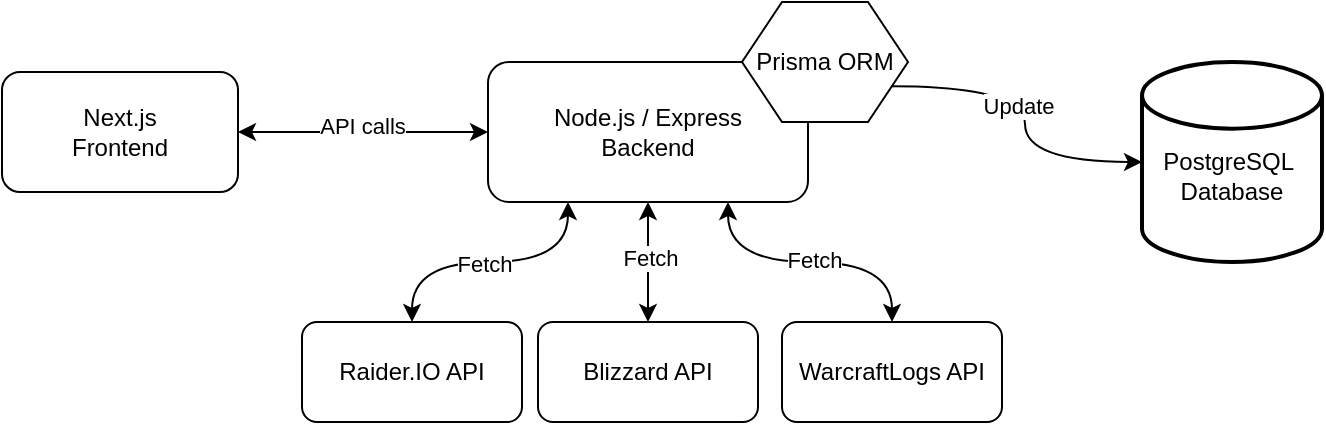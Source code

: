 <mxfile version="24.5.2" type="github" pages="2">
  <diagram name="high-level-architecture" id="6ngqQFJhArMmjrOClJZY">
    <mxGraphModel dx="1434" dy="746" grid="1" gridSize="10" guides="1" tooltips="1" connect="1" arrows="1" fold="1" page="1" pageScale="1" pageWidth="850" pageHeight="1100" math="0" shadow="0">
      <root>
        <mxCell id="0" />
        <mxCell id="1" parent="0" />
        <mxCell id="ViR1EVT4StNHU0s3UZYp-1" style="edgeStyle=orthogonalEdgeStyle;rounded=0;orthogonalLoop=1;jettySize=auto;html=1;exitX=1;exitY=0.5;exitDx=0;exitDy=0;entryX=0;entryY=0.5;entryDx=0;entryDy=0;curved=1;startArrow=classic;startFill=1;" edge="1" parent="1" source="ViR1EVT4StNHU0s3UZYp-3" target="ViR1EVT4StNHU0s3UZYp-5">
          <mxGeometry relative="1" as="geometry" />
        </mxCell>
        <mxCell id="ViR1EVT4StNHU0s3UZYp-2" value="API calls" style="edgeLabel;html=1;align=center;verticalAlign=middle;resizable=0;points=[];" vertex="1" connectable="0" parent="ViR1EVT4StNHU0s3UZYp-1">
          <mxGeometry x="-0.008" y="3" relative="1" as="geometry">
            <mxPoint as="offset" />
          </mxGeometry>
        </mxCell>
        <mxCell id="ViR1EVT4StNHU0s3UZYp-3" value="Next.js&lt;br&gt;Frontend" style="rounded=1;whiteSpace=wrap;html=1;" vertex="1" parent="1">
          <mxGeometry x="95" y="75" width="118" height="60" as="geometry" />
        </mxCell>
        <mxCell id="ViR1EVT4StNHU0s3UZYp-4" value="&lt;div&gt;&lt;br&gt;&lt;/div&gt;PostgreSQL&amp;nbsp;&lt;br&gt;Database" style="strokeWidth=2;html=1;shape=mxgraph.flowchart.database;whiteSpace=wrap;" vertex="1" parent="1">
          <mxGeometry x="665" y="70" width="90" height="100" as="geometry" />
        </mxCell>
        <mxCell id="ViR1EVT4StNHU0s3UZYp-5" value="Node.js / Express&lt;br&gt;Backend" style="rounded=1;whiteSpace=wrap;html=1;" vertex="1" parent="1">
          <mxGeometry x="338" y="70" width="160" height="70" as="geometry" />
        </mxCell>
        <mxCell id="ViR1EVT4StNHU0s3UZYp-6" style="edgeStyle=orthogonalEdgeStyle;rounded=0;orthogonalLoop=1;jettySize=auto;html=1;exitX=0.5;exitY=0;exitDx=0;exitDy=0;entryX=0.5;entryY=1;entryDx=0;entryDy=0;curved=1;startArrow=classic;startFill=1;" edge="1" parent="1" source="ViR1EVT4StNHU0s3UZYp-8" target="ViR1EVT4StNHU0s3UZYp-5">
          <mxGeometry relative="1" as="geometry" />
        </mxCell>
        <mxCell id="ViR1EVT4StNHU0s3UZYp-7" value="Fetch" style="edgeLabel;html=1;align=center;verticalAlign=middle;resizable=0;points=[];" vertex="1" connectable="0" parent="ViR1EVT4StNHU0s3UZYp-6">
          <mxGeometry x="0.067" y="-1" relative="1" as="geometry">
            <mxPoint as="offset" />
          </mxGeometry>
        </mxCell>
        <mxCell id="ViR1EVT4StNHU0s3UZYp-8" value="Blizzard API" style="rounded=1;whiteSpace=wrap;html=1;" vertex="1" parent="1">
          <mxGeometry x="363" y="200" width="110" height="50" as="geometry" />
        </mxCell>
        <mxCell id="ViR1EVT4StNHU0s3UZYp-9" style="edgeStyle=orthogonalEdgeStyle;rounded=0;orthogonalLoop=1;jettySize=auto;html=1;exitX=0.5;exitY=0;exitDx=0;exitDy=0;entryX=0.75;entryY=1;entryDx=0;entryDy=0;curved=1;startArrow=classic;startFill=1;" edge="1" parent="1" source="ViR1EVT4StNHU0s3UZYp-11" target="ViR1EVT4StNHU0s3UZYp-5">
          <mxGeometry relative="1" as="geometry" />
        </mxCell>
        <mxCell id="ViR1EVT4StNHU0s3UZYp-10" value="Fetch" style="edgeLabel;html=1;align=center;verticalAlign=middle;resizable=0;points=[];" vertex="1" connectable="0" parent="ViR1EVT4StNHU0s3UZYp-9">
          <mxGeometry x="-0.028" y="-1" relative="1" as="geometry">
            <mxPoint as="offset" />
          </mxGeometry>
        </mxCell>
        <mxCell id="ViR1EVT4StNHU0s3UZYp-11" value="WarcraftLogs API" style="rounded=1;whiteSpace=wrap;html=1;" vertex="1" parent="1">
          <mxGeometry x="485" y="200" width="110" height="50" as="geometry" />
        </mxCell>
        <mxCell id="ViR1EVT4StNHU0s3UZYp-12" style="edgeStyle=orthogonalEdgeStyle;rounded=0;orthogonalLoop=1;jettySize=auto;html=1;exitX=0.5;exitY=0;exitDx=0;exitDy=0;entryX=0.25;entryY=1;entryDx=0;entryDy=0;curved=1;startArrow=classic;startFill=1;" edge="1" parent="1" source="ViR1EVT4StNHU0s3UZYp-14" target="ViR1EVT4StNHU0s3UZYp-5">
          <mxGeometry relative="1" as="geometry" />
        </mxCell>
        <mxCell id="ViR1EVT4StNHU0s3UZYp-13" value="Fetch" style="edgeLabel;html=1;align=center;verticalAlign=middle;resizable=0;points=[];" vertex="1" connectable="0" parent="ViR1EVT4StNHU0s3UZYp-12">
          <mxGeometry x="-0.043" y="-1" relative="1" as="geometry">
            <mxPoint as="offset" />
          </mxGeometry>
        </mxCell>
        <mxCell id="ViR1EVT4StNHU0s3UZYp-14" value="Raider.IO API" style="rounded=1;whiteSpace=wrap;html=1;" vertex="1" parent="1">
          <mxGeometry x="245" y="200" width="110" height="50" as="geometry" />
        </mxCell>
        <mxCell id="ViR1EVT4StNHU0s3UZYp-15" value="Prisma ORM" style="shape=hexagon;perimeter=hexagonPerimeter2;whiteSpace=wrap;html=1;fixedSize=1;" vertex="1" parent="1">
          <mxGeometry x="465" y="40" width="83" height="60" as="geometry" />
        </mxCell>
        <mxCell id="ViR1EVT4StNHU0s3UZYp-16" style="edgeStyle=orthogonalEdgeStyle;rounded=0;orthogonalLoop=1;jettySize=auto;html=1;exitX=1;exitY=0.75;exitDx=0;exitDy=0;entryX=0;entryY=0.5;entryDx=0;entryDy=0;entryPerimeter=0;curved=1;" edge="1" parent="1" source="ViR1EVT4StNHU0s3UZYp-15" target="ViR1EVT4StNHU0s3UZYp-4">
          <mxGeometry relative="1" as="geometry" />
        </mxCell>
        <mxCell id="ViR1EVT4StNHU0s3UZYp-17" value="Update" style="edgeLabel;html=1;align=center;verticalAlign=middle;resizable=0;points=[];" vertex="1" connectable="0" parent="ViR1EVT4StNHU0s3UZYp-16">
          <mxGeometry x="-0.062" y="-5" relative="1" as="geometry">
            <mxPoint x="1" as="offset" />
          </mxGeometry>
        </mxCell>
      </root>
    </mxGraphModel>
  </diagram>
  <diagram id="KHD2d74SR9Xxo8bXHOB-" name="entities-relationship">
    <mxGraphModel dx="3056" dy="1148" grid="1" gridSize="10" guides="1" tooltips="1" connect="1" arrows="1" fold="1" page="1" pageScale="1" pageWidth="850" pageHeight="1100" math="0" shadow="0">
      <root>
        <mxCell id="0" />
        <mxCell id="1" parent="0" />
        <mxCell id="beeDVA-vmwyVWLiR9DOX-47" value="Raid" style="shape=table;startSize=30;container=1;collapsible=1;childLayout=tableLayout;fixedRows=1;rowLines=0;fontStyle=1;align=center;resizeLast=1;html=1;rounded=1;" parent="1" vertex="1">
          <mxGeometry x="-90" y="110" width="180" height="120" as="geometry" />
        </mxCell>
        <mxCell id="beeDVA-vmwyVWLiR9DOX-48" value="" style="shape=tableRow;horizontal=0;startSize=0;swimlaneHead=0;swimlaneBody=0;fillColor=none;collapsible=0;dropTarget=0;points=[[0,0.5],[1,0.5]];portConstraint=eastwest;top=0;left=0;right=0;bottom=1;" parent="beeDVA-vmwyVWLiR9DOX-47" vertex="1">
          <mxGeometry y="30" width="180" height="30" as="geometry" />
        </mxCell>
        <mxCell id="beeDVA-vmwyVWLiR9DOX-49" value="PK" style="shape=partialRectangle;connectable=0;fillColor=none;top=0;left=0;bottom=0;right=0;fontStyle=1;overflow=hidden;whiteSpace=wrap;html=1;" parent="beeDVA-vmwyVWLiR9DOX-48" vertex="1">
          <mxGeometry width="30" height="30" as="geometry">
            <mxRectangle width="30" height="30" as="alternateBounds" />
          </mxGeometry>
        </mxCell>
        <mxCell id="beeDVA-vmwyVWLiR9DOX-50" value="id SERIAL" style="shape=partialRectangle;connectable=0;fillColor=none;top=0;left=0;bottom=0;right=0;align=left;spacingLeft=6;fontStyle=5;overflow=hidden;whiteSpace=wrap;html=1;" parent="beeDVA-vmwyVWLiR9DOX-48" vertex="1">
          <mxGeometry x="30" width="150" height="30" as="geometry">
            <mxRectangle width="150" height="30" as="alternateBounds" />
          </mxGeometry>
        </mxCell>
        <mxCell id="beeDVA-vmwyVWLiR9DOX-51" value="" style="shape=tableRow;horizontal=0;startSize=0;swimlaneHead=0;swimlaneBody=0;fillColor=none;collapsible=0;dropTarget=0;points=[[0,0.5],[1,0.5]];portConstraint=eastwest;top=0;left=0;right=0;bottom=0;" parent="beeDVA-vmwyVWLiR9DOX-47" vertex="1">
          <mxGeometry y="60" width="180" height="30" as="geometry" />
        </mxCell>
        <mxCell id="beeDVA-vmwyVWLiR9DOX-52" value="" style="shape=partialRectangle;connectable=0;fillColor=none;top=0;left=0;bottom=0;right=0;editable=1;overflow=hidden;whiteSpace=wrap;html=1;" parent="beeDVA-vmwyVWLiR9DOX-51" vertex="1">
          <mxGeometry width="30" height="30" as="geometry">
            <mxRectangle width="30" height="30" as="alternateBounds" />
          </mxGeometry>
        </mxCell>
        <mxCell id="beeDVA-vmwyVWLiR9DOX-53" value="name &lt;span style=&quot;font-weight: normal;&quot;&gt;varchar(75)&amp;nbsp;&lt;/span&gt;" style="shape=partialRectangle;connectable=0;fillColor=none;top=0;left=0;bottom=0;right=0;align=left;spacingLeft=6;overflow=hidden;whiteSpace=wrap;html=1;fontStyle=1" parent="beeDVA-vmwyVWLiR9DOX-51" vertex="1">
          <mxGeometry x="30" width="150" height="30" as="geometry">
            <mxRectangle width="150" height="30" as="alternateBounds" />
          </mxGeometry>
        </mxCell>
        <mxCell id="beeDVA-vmwyVWLiR9DOX-54" value="" style="shape=tableRow;horizontal=0;startSize=0;swimlaneHead=0;swimlaneBody=0;fillColor=none;collapsible=0;dropTarget=0;points=[[0,0.5],[1,0.5]];portConstraint=eastwest;top=0;left=0;right=0;bottom=0;" parent="beeDVA-vmwyVWLiR9DOX-47" vertex="1">
          <mxGeometry y="90" width="180" height="30" as="geometry" />
        </mxCell>
        <mxCell id="beeDVA-vmwyVWLiR9DOX-55" value="" style="shape=partialRectangle;connectable=0;fillColor=none;top=0;left=0;bottom=0;right=0;editable=1;overflow=hidden;whiteSpace=wrap;html=1;" parent="beeDVA-vmwyVWLiR9DOX-54" vertex="1">
          <mxGeometry width="30" height="30" as="geometry">
            <mxRectangle width="30" height="30" as="alternateBounds" />
          </mxGeometry>
        </mxCell>
        <mxCell id="beeDVA-vmwyVWLiR9DOX-56" value="img &lt;span style=&quot;font-weight: normal;&quot;&gt;varchar(255)&lt;/span&gt;" style="shape=partialRectangle;connectable=0;fillColor=none;top=0;left=0;bottom=0;right=0;align=left;spacingLeft=6;overflow=hidden;whiteSpace=wrap;html=1;fontStyle=1" parent="beeDVA-vmwyVWLiR9DOX-54" vertex="1">
          <mxGeometry x="30" width="150" height="30" as="geometry">
            <mxRectangle width="150" height="30" as="alternateBounds" />
          </mxGeometry>
        </mxCell>
        <mxCell id="beeDVA-vmwyVWLiR9DOX-66" value="Bosses" style="shape=table;startSize=30;container=1;collapsible=1;childLayout=tableLayout;fixedRows=1;rowLines=0;fontStyle=1;align=center;resizeLast=1;html=1;rounded=1;" parent="1" vertex="1">
          <mxGeometry x="500" y="140" width="180" height="210" as="geometry" />
        </mxCell>
        <mxCell id="beeDVA-vmwyVWLiR9DOX-67" value="" style="shape=tableRow;horizontal=0;startSize=0;swimlaneHead=0;swimlaneBody=0;fillColor=none;collapsible=0;dropTarget=0;points=[[0,0.5],[1,0.5]];portConstraint=eastwest;top=0;left=0;right=0;bottom=1;" parent="beeDVA-vmwyVWLiR9DOX-66" vertex="1">
          <mxGeometry y="30" width="180" height="30" as="geometry" />
        </mxCell>
        <mxCell id="beeDVA-vmwyVWLiR9DOX-68" value="PK" style="shape=partialRectangle;connectable=0;fillColor=none;top=0;left=0;bottom=0;right=0;fontStyle=1;overflow=hidden;whiteSpace=wrap;html=1;" parent="beeDVA-vmwyVWLiR9DOX-67" vertex="1">
          <mxGeometry width="30" height="30" as="geometry">
            <mxRectangle width="30" height="30" as="alternateBounds" />
          </mxGeometry>
        </mxCell>
        <mxCell id="beeDVA-vmwyVWLiR9DOX-69" value="id SERIAL" style="shape=partialRectangle;connectable=0;fillColor=none;top=0;left=0;bottom=0;right=0;align=left;spacingLeft=6;fontStyle=5;overflow=hidden;whiteSpace=wrap;html=1;" parent="beeDVA-vmwyVWLiR9DOX-67" vertex="1">
          <mxGeometry x="30" width="150" height="30" as="geometry">
            <mxRectangle width="150" height="30" as="alternateBounds" />
          </mxGeometry>
        </mxCell>
        <mxCell id="beeDVA-vmwyVWLiR9DOX-70" value="" style="shape=tableRow;horizontal=0;startSize=0;swimlaneHead=0;swimlaneBody=0;fillColor=none;collapsible=0;dropTarget=0;points=[[0,0.5],[1,0.5]];portConstraint=eastwest;top=0;left=0;right=0;bottom=0;" parent="beeDVA-vmwyVWLiR9DOX-66" vertex="1">
          <mxGeometry y="60" width="180" height="30" as="geometry" />
        </mxCell>
        <mxCell id="beeDVA-vmwyVWLiR9DOX-71" value="" style="shape=partialRectangle;connectable=0;fillColor=none;top=0;left=0;bottom=0;right=0;editable=1;overflow=hidden;whiteSpace=wrap;html=1;" parent="beeDVA-vmwyVWLiR9DOX-70" vertex="1">
          <mxGeometry width="30" height="30" as="geometry">
            <mxRectangle width="30" height="30" as="alternateBounds" />
          </mxGeometry>
        </mxCell>
        <mxCell id="beeDVA-vmwyVWLiR9DOX-72" value="name &lt;span style=&quot;font-weight: normal;&quot;&gt;varchar(75)&amp;nbsp;&lt;/span&gt;" style="shape=partialRectangle;connectable=0;fillColor=none;top=0;left=0;bottom=0;right=0;align=left;spacingLeft=6;overflow=hidden;whiteSpace=wrap;html=1;fontStyle=1" parent="beeDVA-vmwyVWLiR9DOX-70" vertex="1">
          <mxGeometry x="30" width="150" height="30" as="geometry">
            <mxRectangle width="150" height="30" as="alternateBounds" />
          </mxGeometry>
        </mxCell>
        <mxCell id="beeDVA-vmwyVWLiR9DOX-73" value="" style="shape=tableRow;horizontal=0;startSize=0;swimlaneHead=0;swimlaneBody=0;fillColor=none;collapsible=0;dropTarget=0;points=[[0,0.5],[1,0.5]];portConstraint=eastwest;top=0;left=0;right=0;bottom=0;" parent="beeDVA-vmwyVWLiR9DOX-66" vertex="1">
          <mxGeometry y="90" width="180" height="30" as="geometry" />
        </mxCell>
        <mxCell id="beeDVA-vmwyVWLiR9DOX-74" value="" style="shape=partialRectangle;connectable=0;fillColor=none;top=0;left=0;bottom=0;right=0;editable=1;overflow=hidden;whiteSpace=wrap;html=1;" parent="beeDVA-vmwyVWLiR9DOX-73" vertex="1">
          <mxGeometry width="30" height="30" as="geometry">
            <mxRectangle width="30" height="30" as="alternateBounds" />
          </mxGeometry>
        </mxCell>
        <mxCell id="beeDVA-vmwyVWLiR9DOX-75" value="rank_us int" style="shape=partialRectangle;connectable=0;fillColor=none;top=0;left=0;bottom=0;right=0;align=left;spacingLeft=6;overflow=hidden;whiteSpace=wrap;html=1;fontStyle=1" parent="beeDVA-vmwyVWLiR9DOX-73" vertex="1">
          <mxGeometry x="30" width="150" height="30" as="geometry">
            <mxRectangle width="150" height="30" as="alternateBounds" />
          </mxGeometry>
        </mxCell>
        <mxCell id="beeDVA-vmwyVWLiR9DOX-113" value="" style="shape=tableRow;horizontal=0;startSize=0;swimlaneHead=0;swimlaneBody=0;fillColor=none;collapsible=0;dropTarget=0;points=[[0,0.5],[1,0.5]];portConstraint=eastwest;top=0;left=0;right=0;bottom=0;" parent="beeDVA-vmwyVWLiR9DOX-66" vertex="1">
          <mxGeometry y="120" width="180" height="30" as="geometry" />
        </mxCell>
        <mxCell id="beeDVA-vmwyVWLiR9DOX-114" value="" style="shape=partialRectangle;connectable=0;fillColor=none;top=0;left=0;bottom=0;right=0;editable=1;overflow=hidden;whiteSpace=wrap;html=1;" parent="beeDVA-vmwyVWLiR9DOX-113" vertex="1">
          <mxGeometry width="30" height="30" as="geometry">
            <mxRectangle width="30" height="30" as="alternateBounds" />
          </mxGeometry>
        </mxCell>
        <mxCell id="beeDVA-vmwyVWLiR9DOX-115" value="rank_eu int" style="shape=partialRectangle;connectable=0;fillColor=none;top=0;left=0;bottom=0;right=0;align=left;spacingLeft=6;overflow=hidden;whiteSpace=wrap;html=1;fontStyle=1" parent="beeDVA-vmwyVWLiR9DOX-113" vertex="1">
          <mxGeometry x="30" width="150" height="30" as="geometry">
            <mxRectangle width="150" height="30" as="alternateBounds" />
          </mxGeometry>
        </mxCell>
        <mxCell id="beeDVA-vmwyVWLiR9DOX-116" value="" style="shape=tableRow;horizontal=0;startSize=0;swimlaneHead=0;swimlaneBody=0;fillColor=none;collapsible=0;dropTarget=0;points=[[0,0.5],[1,0.5]];portConstraint=eastwest;top=0;left=0;right=0;bottom=0;" parent="beeDVA-vmwyVWLiR9DOX-66" vertex="1">
          <mxGeometry y="150" width="180" height="30" as="geometry" />
        </mxCell>
        <mxCell id="beeDVA-vmwyVWLiR9DOX-117" value="" style="shape=partialRectangle;connectable=0;fillColor=none;top=0;left=0;bottom=0;right=0;editable=1;overflow=hidden;whiteSpace=wrap;html=1;" parent="beeDVA-vmwyVWLiR9DOX-116" vertex="1">
          <mxGeometry width="30" height="30" as="geometry">
            <mxRectangle width="30" height="30" as="alternateBounds" />
          </mxGeometry>
        </mxCell>
        <mxCell id="beeDVA-vmwyVWLiR9DOX-118" value="rank_world int" style="shape=partialRectangle;connectable=0;fillColor=none;top=0;left=0;bottom=0;right=0;align=left;spacingLeft=6;overflow=hidden;whiteSpace=wrap;html=1;fontStyle=1" parent="beeDVA-vmwyVWLiR9DOX-116" vertex="1">
          <mxGeometry x="30" width="150" height="30" as="geometry">
            <mxRectangle width="150" height="30" as="alternateBounds" />
          </mxGeometry>
        </mxCell>
        <mxCell id="beeDVA-vmwyVWLiR9DOX-119" value="" style="shape=tableRow;horizontal=0;startSize=0;swimlaneHead=0;swimlaneBody=0;fillColor=none;collapsible=0;dropTarget=0;points=[[0,0.5],[1,0.5]];portConstraint=eastwest;top=0;left=0;right=0;bottom=0;" parent="beeDVA-vmwyVWLiR9DOX-66" vertex="1">
          <mxGeometry y="180" width="180" height="30" as="geometry" />
        </mxCell>
        <mxCell id="beeDVA-vmwyVWLiR9DOX-120" value="" style="shape=partialRectangle;connectable=0;fillColor=none;top=0;left=0;bottom=0;right=0;editable=1;overflow=hidden;whiteSpace=wrap;html=1;" parent="beeDVA-vmwyVWLiR9DOX-119" vertex="1">
          <mxGeometry width="30" height="30" as="geometry">
            <mxRectangle width="30" height="30" as="alternateBounds" />
          </mxGeometry>
        </mxCell>
        <mxCell id="beeDVA-vmwyVWLiR9DOX-121" value="img &lt;span style=&quot;font-weight: normal;&quot;&gt;varchar(255)&lt;/span&gt;" style="shape=partialRectangle;connectable=0;fillColor=none;top=0;left=0;bottom=0;right=0;align=left;spacingLeft=6;overflow=hidden;whiteSpace=wrap;html=1;fontStyle=1" parent="beeDVA-vmwyVWLiR9DOX-119" vertex="1">
          <mxGeometry x="30" width="150" height="30" as="geometry">
            <mxRectangle width="150" height="30" as="alternateBounds" />
          </mxGeometry>
        </mxCell>
        <mxCell id="beeDVA-vmwyVWLiR9DOX-80" value="Raid" style="shape=table;startSize=30;container=1;collapsible=1;childLayout=tableLayout;fixedRows=1;rowLines=0;fontStyle=1;align=center;resizeLast=1;html=1;rounded=1;" parent="1" vertex="1">
          <mxGeometry x="180" y="80" width="260" height="120" as="geometry" />
        </mxCell>
        <mxCell id="beeDVA-vmwyVWLiR9DOX-81" value="" style="shape=tableRow;horizontal=0;startSize=0;swimlaneHead=0;swimlaneBody=0;fillColor=none;collapsible=0;dropTarget=0;points=[[0,0.5],[1,0.5]];portConstraint=eastwest;top=0;left=0;right=0;bottom=1;" parent="beeDVA-vmwyVWLiR9DOX-80" vertex="1">
          <mxGeometry y="30" width="260" height="30" as="geometry" />
        </mxCell>
        <mxCell id="beeDVA-vmwyVWLiR9DOX-82" value="PK" style="shape=partialRectangle;connectable=0;fillColor=none;top=0;left=0;bottom=0;right=0;fontStyle=1;overflow=hidden;whiteSpace=wrap;html=1;" parent="beeDVA-vmwyVWLiR9DOX-81" vertex="1">
          <mxGeometry width="30" height="30" as="geometry">
            <mxRectangle width="30" height="30" as="alternateBounds" />
          </mxGeometry>
        </mxCell>
        <mxCell id="beeDVA-vmwyVWLiR9DOX-83" value="id SERIAL" style="shape=partialRectangle;connectable=0;fillColor=none;top=0;left=0;bottom=0;right=0;align=left;spacingLeft=6;fontStyle=5;overflow=hidden;whiteSpace=wrap;html=1;" parent="beeDVA-vmwyVWLiR9DOX-81" vertex="1">
          <mxGeometry x="30" width="230" height="30" as="geometry">
            <mxRectangle width="230" height="30" as="alternateBounds" />
          </mxGeometry>
        </mxCell>
        <mxCell id="beeDVA-vmwyVWLiR9DOX-84" value="" style="shape=tableRow;horizontal=0;startSize=0;swimlaneHead=0;swimlaneBody=0;fillColor=none;collapsible=0;dropTarget=0;points=[[0,0.5],[1,0.5]];portConstraint=eastwest;top=0;left=0;right=0;bottom=0;" parent="beeDVA-vmwyVWLiR9DOX-80" vertex="1">
          <mxGeometry y="60" width="260" height="30" as="geometry" />
        </mxCell>
        <mxCell id="beeDVA-vmwyVWLiR9DOX-85" value="FK1" style="shape=partialRectangle;connectable=0;fillColor=none;top=0;left=0;bottom=0;right=0;editable=1;overflow=hidden;whiteSpace=wrap;html=1;fontStyle=1" parent="beeDVA-vmwyVWLiR9DOX-84" vertex="1">
          <mxGeometry width="30" height="30" as="geometry">
            <mxRectangle width="30" height="30" as="alternateBounds" />
          </mxGeometry>
        </mxCell>
        <mxCell id="beeDVA-vmwyVWLiR9DOX-86" value="&lt;span style=&quot;text-wrap: nowrap;&quot;&gt;raid_id int REFERENCES Raid(id)&lt;/span&gt;" style="shape=partialRectangle;connectable=0;fillColor=none;top=0;left=0;bottom=0;right=0;align=left;spacingLeft=6;overflow=hidden;whiteSpace=wrap;html=1;fontStyle=1" parent="beeDVA-vmwyVWLiR9DOX-84" vertex="1">
          <mxGeometry x="30" width="230" height="30" as="geometry">
            <mxRectangle width="230" height="30" as="alternateBounds" />
          </mxGeometry>
        </mxCell>
        <mxCell id="beeDVA-vmwyVWLiR9DOX-87" value="" style="shape=tableRow;horizontal=0;startSize=0;swimlaneHead=0;swimlaneBody=0;fillColor=none;collapsible=0;dropTarget=0;points=[[0,0.5],[1,0.5]];portConstraint=eastwest;top=0;left=0;right=0;bottom=0;" parent="beeDVA-vmwyVWLiR9DOX-80" vertex="1">
          <mxGeometry y="90" width="260" height="30" as="geometry" />
        </mxCell>
        <mxCell id="beeDVA-vmwyVWLiR9DOX-88" value="FK2" style="shape=partialRectangle;connectable=0;fillColor=none;top=0;left=0;bottom=0;right=0;editable=1;overflow=hidden;whiteSpace=wrap;html=1;fontStyle=1" parent="beeDVA-vmwyVWLiR9DOX-87" vertex="1">
          <mxGeometry width="30" height="30" as="geometry">
            <mxRectangle width="30" height="30" as="alternateBounds" />
          </mxGeometry>
        </mxCell>
        <mxCell id="beeDVA-vmwyVWLiR9DOX-89" value="&lt;span style=&quot;text-wrap: nowrap;&quot;&gt;boss_id int REFERENCES Bosses(id)&lt;/span&gt;" style="shape=partialRectangle;connectable=0;fillColor=none;top=0;left=0;bottom=0;right=0;align=left;spacingLeft=6;overflow=hidden;whiteSpace=wrap;html=1;fontStyle=1" parent="beeDVA-vmwyVWLiR9DOX-87" vertex="1">
          <mxGeometry x="30" width="230" height="30" as="geometry">
            <mxRectangle width="230" height="30" as="alternateBounds" />
          </mxGeometry>
        </mxCell>
        <mxCell id="beeDVA-vmwyVWLiR9DOX-122" style="edgeStyle=orthogonalEdgeStyle;rounded=0;orthogonalLoop=1;jettySize=auto;html=1;exitX=1;exitY=0.5;exitDx=0;exitDy=0;entryX=0;entryY=0.5;entryDx=0;entryDy=0;" parent="1" source="beeDVA-vmwyVWLiR9DOX-87" target="beeDVA-vmwyVWLiR9DOX-67" edge="1">
          <mxGeometry relative="1" as="geometry" />
        </mxCell>
        <mxCell id="beeDVA-vmwyVWLiR9DOX-123" style="edgeStyle=orthogonalEdgeStyle;rounded=0;orthogonalLoop=1;jettySize=auto;html=1;exitX=0;exitY=0.5;exitDx=0;exitDy=0;entryX=1;entryY=0.5;entryDx=0;entryDy=0;" parent="1" source="beeDVA-vmwyVWLiR9DOX-84" target="beeDVA-vmwyVWLiR9DOX-48" edge="1">
          <mxGeometry relative="1" as="geometry" />
        </mxCell>
        <mxCell id="beeDVA-vmwyVWLiR9DOX-124" value="Title" style="shape=table;startSize=30;container=1;collapsible=1;childLayout=tableLayout;fixedRows=1;rowLines=0;fontStyle=1;align=center;resizeLast=1;html=1;rounded=1;" parent="1" vertex="1">
          <mxGeometry x="90" y="960" width="180" height="120" as="geometry" />
        </mxCell>
        <mxCell id="beeDVA-vmwyVWLiR9DOX-125" value="" style="shape=tableRow;horizontal=0;startSize=0;swimlaneHead=0;swimlaneBody=0;fillColor=none;collapsible=0;dropTarget=0;points=[[0,0.5],[1,0.5]];portConstraint=eastwest;top=0;left=0;right=0;bottom=1;" parent="beeDVA-vmwyVWLiR9DOX-124" vertex="1">
          <mxGeometry y="30" width="180" height="30" as="geometry" />
        </mxCell>
        <mxCell id="beeDVA-vmwyVWLiR9DOX-126" value="PK" style="shape=partialRectangle;connectable=0;fillColor=none;top=0;left=0;bottom=0;right=0;fontStyle=1;overflow=hidden;whiteSpace=wrap;html=1;" parent="beeDVA-vmwyVWLiR9DOX-125" vertex="1">
          <mxGeometry width="30" height="30" as="geometry">
            <mxRectangle width="30" height="30" as="alternateBounds" />
          </mxGeometry>
        </mxCell>
        <mxCell id="beeDVA-vmwyVWLiR9DOX-127" value="id SERIAL" style="shape=partialRectangle;connectable=0;fillColor=none;top=0;left=0;bottom=0;right=0;align=left;spacingLeft=6;fontStyle=5;overflow=hidden;whiteSpace=wrap;html=1;" parent="beeDVA-vmwyVWLiR9DOX-125" vertex="1">
          <mxGeometry x="30" width="150" height="30" as="geometry">
            <mxRectangle width="150" height="30" as="alternateBounds" />
          </mxGeometry>
        </mxCell>
        <mxCell id="beeDVA-vmwyVWLiR9DOX-128" value="" style="shape=tableRow;horizontal=0;startSize=0;swimlaneHead=0;swimlaneBody=0;fillColor=none;collapsible=0;dropTarget=0;points=[[0,0.5],[1,0.5]];portConstraint=eastwest;top=0;left=0;right=0;bottom=0;" parent="beeDVA-vmwyVWLiR9DOX-124" vertex="1">
          <mxGeometry y="60" width="180" height="30" as="geometry" />
        </mxCell>
        <mxCell id="beeDVA-vmwyVWLiR9DOX-129" value="" style="shape=partialRectangle;connectable=0;fillColor=none;top=0;left=0;bottom=0;right=0;editable=1;overflow=hidden;whiteSpace=wrap;html=1;" parent="beeDVA-vmwyVWLiR9DOX-128" vertex="1">
          <mxGeometry width="30" height="30" as="geometry">
            <mxRectangle width="30" height="30" as="alternateBounds" />
          </mxGeometry>
        </mxCell>
        <mxCell id="beeDVA-vmwyVWLiR9DOX-130" value="region varchar(30)" style="shape=partialRectangle;connectable=0;fillColor=none;top=0;left=0;bottom=0;right=0;align=left;spacingLeft=6;overflow=hidden;whiteSpace=wrap;html=1;fontStyle=1" parent="beeDVA-vmwyVWLiR9DOX-128" vertex="1">
          <mxGeometry x="30" width="150" height="30" as="geometry">
            <mxRectangle width="150" height="30" as="alternateBounds" />
          </mxGeometry>
        </mxCell>
        <mxCell id="beeDVA-vmwyVWLiR9DOX-131" value="" style="shape=tableRow;horizontal=0;startSize=0;swimlaneHead=0;swimlaneBody=0;fillColor=none;collapsible=0;dropTarget=0;points=[[0,0.5],[1,0.5]];portConstraint=eastwest;top=0;left=0;right=0;bottom=0;" parent="beeDVA-vmwyVWLiR9DOX-124" vertex="1">
          <mxGeometry y="90" width="180" height="30" as="geometry" />
        </mxCell>
        <mxCell id="beeDVA-vmwyVWLiR9DOX-132" value="" style="shape=partialRectangle;connectable=0;fillColor=none;top=0;left=0;bottom=0;right=0;editable=1;overflow=hidden;whiteSpace=wrap;html=1;" parent="beeDVA-vmwyVWLiR9DOX-131" vertex="1">
          <mxGeometry width="30" height="30" as="geometry">
            <mxRectangle width="30" height="30" as="alternateBounds" />
          </mxGeometry>
        </mxCell>
        <mxCell id="beeDVA-vmwyVWLiR9DOX-133" value="rating int" style="shape=partialRectangle;connectable=0;fillColor=none;top=0;left=0;bottom=0;right=0;align=left;spacingLeft=6;overflow=hidden;whiteSpace=wrap;html=1;fontStyle=1" parent="beeDVA-vmwyVWLiR9DOX-131" vertex="1">
          <mxGeometry x="30" width="150" height="30" as="geometry">
            <mxRectangle width="150" height="30" as="alternateBounds" />
          </mxGeometry>
        </mxCell>
        <mxCell id="beeDVA-vmwyVWLiR9DOX-137" value="Run" style="shape=table;startSize=30;container=1;collapsible=1;childLayout=tableLayout;fixedRows=1;rowLines=0;fontStyle=1;align=center;resizeLast=1;html=1;rounded=1;" parent="1" vertex="1">
          <mxGeometry x="495" y="630" width="340" height="180" as="geometry" />
        </mxCell>
        <mxCell id="beeDVA-vmwyVWLiR9DOX-138" value="" style="shape=tableRow;horizontal=0;startSize=0;swimlaneHead=0;swimlaneBody=0;fillColor=none;collapsible=0;dropTarget=0;points=[[0,0.5],[1,0.5]];portConstraint=eastwest;top=0;left=0;right=0;bottom=1;" parent="beeDVA-vmwyVWLiR9DOX-137" vertex="1">
          <mxGeometry y="30" width="340" height="30" as="geometry" />
        </mxCell>
        <mxCell id="beeDVA-vmwyVWLiR9DOX-139" value="PK" style="shape=partialRectangle;connectable=0;fillColor=none;top=0;left=0;bottom=0;right=0;fontStyle=1;overflow=hidden;whiteSpace=wrap;html=1;" parent="beeDVA-vmwyVWLiR9DOX-138" vertex="1">
          <mxGeometry width="30" height="30" as="geometry">
            <mxRectangle width="30" height="30" as="alternateBounds" />
          </mxGeometry>
        </mxCell>
        <mxCell id="beeDVA-vmwyVWLiR9DOX-140" value="id SERIAL" style="shape=partialRectangle;connectable=0;fillColor=none;top=0;left=0;bottom=0;right=0;align=left;spacingLeft=6;fontStyle=5;overflow=hidden;whiteSpace=wrap;html=1;" parent="beeDVA-vmwyVWLiR9DOX-138" vertex="1">
          <mxGeometry x="30" width="310" height="30" as="geometry">
            <mxRectangle width="310" height="30" as="alternateBounds" />
          </mxGeometry>
        </mxCell>
        <mxCell id="beeDVA-vmwyVWLiR9DOX-144" value="" style="shape=tableRow;horizontal=0;startSize=0;swimlaneHead=0;swimlaneBody=0;fillColor=none;collapsible=0;dropTarget=0;points=[[0,0.5],[1,0.5]];portConstraint=eastwest;top=0;left=0;right=0;bottom=0;" parent="beeDVA-vmwyVWLiR9DOX-137" vertex="1">
          <mxGeometry y="60" width="340" height="30" as="geometry" />
        </mxCell>
        <mxCell id="beeDVA-vmwyVWLiR9DOX-145" value="" style="shape=partialRectangle;connectable=0;fillColor=none;top=0;left=0;bottom=0;right=0;editable=1;overflow=hidden;whiteSpace=wrap;html=1;" parent="beeDVA-vmwyVWLiR9DOX-144" vertex="1">
          <mxGeometry width="30" height="30" as="geometry">
            <mxRectangle width="30" height="30" as="alternateBounds" />
          </mxGeometry>
        </mxCell>
        <mxCell id="beeDVA-vmwyVWLiR9DOX-146" value="timer int" style="shape=partialRectangle;connectable=0;fillColor=none;top=0;left=0;bottom=0;right=0;align=left;spacingLeft=6;overflow=hidden;whiteSpace=wrap;html=1;fontStyle=1" parent="beeDVA-vmwyVWLiR9DOX-144" vertex="1">
          <mxGeometry x="30" width="310" height="30" as="geometry">
            <mxRectangle width="310" height="30" as="alternateBounds" />
          </mxGeometry>
        </mxCell>
        <mxCell id="beeDVA-vmwyVWLiR9DOX-200" value="" style="shape=tableRow;horizontal=0;startSize=0;swimlaneHead=0;swimlaneBody=0;fillColor=none;collapsible=0;dropTarget=0;points=[[0,0.5],[1,0.5]];portConstraint=eastwest;top=0;left=0;right=0;bottom=0;" parent="beeDVA-vmwyVWLiR9DOX-137" vertex="1">
          <mxGeometry y="90" width="340" height="30" as="geometry" />
        </mxCell>
        <mxCell id="beeDVA-vmwyVWLiR9DOX-201" value="" style="shape=partialRectangle;connectable=0;fillColor=none;top=0;left=0;bottom=0;right=0;editable=1;overflow=hidden;whiteSpace=wrap;html=1;" parent="beeDVA-vmwyVWLiR9DOX-200" vertex="1">
          <mxGeometry width="30" height="30" as="geometry">
            <mxRectangle width="30" height="30" as="alternateBounds" />
          </mxGeometry>
        </mxCell>
        <mxCell id="beeDVA-vmwyVWLiR9DOX-202" value="is_completed boolean" style="shape=partialRectangle;connectable=0;fillColor=none;top=0;left=0;bottom=0;right=0;align=left;spacingLeft=6;overflow=hidden;whiteSpace=wrap;html=1;fontStyle=1" parent="beeDVA-vmwyVWLiR9DOX-200" vertex="1">
          <mxGeometry x="30" width="310" height="30" as="geometry">
            <mxRectangle width="310" height="30" as="alternateBounds" />
          </mxGeometry>
        </mxCell>
        <mxCell id="beeDVA-vmwyVWLiR9DOX-222" value="" style="shape=tableRow;horizontal=0;startSize=0;swimlaneHead=0;swimlaneBody=0;fillColor=none;collapsible=0;dropTarget=0;points=[[0,0.5],[1,0.5]];portConstraint=eastwest;top=0;left=0;right=0;bottom=0;" parent="beeDVA-vmwyVWLiR9DOX-137" vertex="1">
          <mxGeometry y="120" width="340" height="30" as="geometry" />
        </mxCell>
        <mxCell id="beeDVA-vmwyVWLiR9DOX-223" value="" style="shape=partialRectangle;connectable=0;fillColor=none;top=0;left=0;bottom=0;right=0;editable=1;overflow=hidden;whiteSpace=wrap;html=1;" parent="beeDVA-vmwyVWLiR9DOX-222" vertex="1">
          <mxGeometry width="30" height="30" as="geometry">
            <mxRectangle width="30" height="30" as="alternateBounds" />
          </mxGeometry>
        </mxCell>
        <mxCell id="beeDVA-vmwyVWLiR9DOX-224" value="date date" style="shape=partialRectangle;connectable=0;fillColor=none;top=0;left=0;bottom=0;right=0;align=left;spacingLeft=6;overflow=hidden;whiteSpace=wrap;html=1;fontStyle=1" parent="beeDVA-vmwyVWLiR9DOX-222" vertex="1">
          <mxGeometry x="30" width="310" height="30" as="geometry">
            <mxRectangle width="310" height="30" as="alternateBounds" />
          </mxGeometry>
        </mxCell>
        <mxCell id="beeDVA-vmwyVWLiR9DOX-203" value="" style="shape=tableRow;horizontal=0;startSize=0;swimlaneHead=0;swimlaneBody=0;fillColor=none;collapsible=0;dropTarget=0;points=[[0,0.5],[1,0.5]];portConstraint=eastwest;top=0;left=0;right=0;bottom=0;" parent="beeDVA-vmwyVWLiR9DOX-137" vertex="1">
          <mxGeometry y="150" width="340" height="30" as="geometry" />
        </mxCell>
        <mxCell id="beeDVA-vmwyVWLiR9DOX-204" value="FK1" style="shape=partialRectangle;connectable=0;fillColor=none;top=0;left=0;bottom=0;right=0;editable=1;overflow=hidden;whiteSpace=wrap;html=1;fontStyle=1" parent="beeDVA-vmwyVWLiR9DOX-203" vertex="1">
          <mxGeometry width="30" height="30" as="geometry">
            <mxRectangle width="30" height="30" as="alternateBounds" />
          </mxGeometry>
        </mxCell>
        <mxCell id="beeDVA-vmwyVWLiR9DOX-205" value="dungeon int REFERENCES Dungeons(id)" style="shape=partialRectangle;connectable=0;fillColor=none;top=0;left=0;bottom=0;right=0;align=left;spacingLeft=6;overflow=hidden;whiteSpace=wrap;html=1;fontStyle=1" parent="beeDVA-vmwyVWLiR9DOX-203" vertex="1">
          <mxGeometry x="30" width="310" height="30" as="geometry">
            <mxRectangle width="310" height="30" as="alternateBounds" />
          </mxGeometry>
        </mxCell>
        <mxCell id="beeDVA-vmwyVWLiR9DOX-150" value="Players" style="shape=table;startSize=30;container=1;collapsible=1;childLayout=tableLayout;fixedRows=1;rowLines=0;fontStyle=1;align=center;resizeLast=1;html=1;rounded=1;" parent="1" vertex="1">
          <mxGeometry x="100" y="430" width="180" height="180" as="geometry" />
        </mxCell>
        <mxCell id="beeDVA-vmwyVWLiR9DOX-151" value="" style="shape=tableRow;horizontal=0;startSize=0;swimlaneHead=0;swimlaneBody=0;fillColor=none;collapsible=0;dropTarget=0;points=[[0,0.5],[1,0.5]];portConstraint=eastwest;top=0;left=0;right=0;bottom=1;" parent="beeDVA-vmwyVWLiR9DOX-150" vertex="1">
          <mxGeometry y="30" width="180" height="30" as="geometry" />
        </mxCell>
        <mxCell id="beeDVA-vmwyVWLiR9DOX-152" value="PK" style="shape=partialRectangle;connectable=0;fillColor=none;top=0;left=0;bottom=0;right=0;fontStyle=1;overflow=hidden;whiteSpace=wrap;html=1;" parent="beeDVA-vmwyVWLiR9DOX-151" vertex="1">
          <mxGeometry width="30" height="30" as="geometry">
            <mxRectangle width="30" height="30" as="alternateBounds" />
          </mxGeometry>
        </mxCell>
        <mxCell id="beeDVA-vmwyVWLiR9DOX-153" value="id SERIAL" style="shape=partialRectangle;connectable=0;fillColor=none;top=0;left=0;bottom=0;right=0;align=left;spacingLeft=6;fontStyle=5;overflow=hidden;whiteSpace=wrap;html=1;" parent="beeDVA-vmwyVWLiR9DOX-151" vertex="1">
          <mxGeometry x="30" width="150" height="30" as="geometry">
            <mxRectangle width="150" height="30" as="alternateBounds" />
          </mxGeometry>
        </mxCell>
        <mxCell id="beeDVA-vmwyVWLiR9DOX-154" value="" style="shape=tableRow;horizontal=0;startSize=0;swimlaneHead=0;swimlaneBody=0;fillColor=none;collapsible=0;dropTarget=0;points=[[0,0.5],[1,0.5]];portConstraint=eastwest;top=0;left=0;right=0;bottom=0;" parent="beeDVA-vmwyVWLiR9DOX-150" vertex="1">
          <mxGeometry y="60" width="180" height="30" as="geometry" />
        </mxCell>
        <mxCell id="beeDVA-vmwyVWLiR9DOX-155" value="" style="shape=partialRectangle;connectable=0;fillColor=none;top=0;left=0;bottom=0;right=0;editable=1;overflow=hidden;whiteSpace=wrap;html=1;" parent="beeDVA-vmwyVWLiR9DOX-154" vertex="1">
          <mxGeometry width="30" height="30" as="geometry">
            <mxRectangle width="30" height="30" as="alternateBounds" />
          </mxGeometry>
        </mxCell>
        <mxCell id="beeDVA-vmwyVWLiR9DOX-156" value="name &lt;span style=&quot;&quot;&gt;varchar(75)&amp;nbsp;&lt;/span&gt;" style="shape=partialRectangle;connectable=0;fillColor=none;top=0;left=0;bottom=0;right=0;align=left;spacingLeft=6;overflow=hidden;whiteSpace=wrap;html=1;fontStyle=1" parent="beeDVA-vmwyVWLiR9DOX-154" vertex="1">
          <mxGeometry x="30" width="150" height="30" as="geometry">
            <mxRectangle width="150" height="30" as="alternateBounds" />
          </mxGeometry>
        </mxCell>
        <mxCell id="beeDVA-vmwyVWLiR9DOX-160" value="" style="shape=tableRow;horizontal=0;startSize=0;swimlaneHead=0;swimlaneBody=0;fillColor=none;collapsible=0;dropTarget=0;points=[[0,0.5],[1,0.5]];portConstraint=eastwest;top=0;left=0;right=0;bottom=0;" parent="beeDVA-vmwyVWLiR9DOX-150" vertex="1">
          <mxGeometry y="90" width="180" height="30" as="geometry" />
        </mxCell>
        <mxCell id="beeDVA-vmwyVWLiR9DOX-161" value="FK1" style="shape=partialRectangle;connectable=0;fillColor=none;top=0;left=0;bottom=0;right=0;editable=1;overflow=hidden;whiteSpace=wrap;html=1;fontStyle=1" parent="beeDVA-vmwyVWLiR9DOX-160" vertex="1">
          <mxGeometry width="30" height="30" as="geometry">
            <mxRectangle width="30" height="30" as="alternateBounds" />
          </mxGeometry>
        </mxCell>
        <mxCell id="beeDVA-vmwyVWLiR9DOX-162" value="spec int REFERENCES Specs(id)" style="shape=partialRectangle;connectable=0;fillColor=none;top=0;left=0;bottom=0;right=0;align=left;spacingLeft=6;overflow=hidden;whiteSpace=wrap;html=1;fontStyle=1" parent="beeDVA-vmwyVWLiR9DOX-160" vertex="1">
          <mxGeometry x="30" width="150" height="30" as="geometry">
            <mxRectangle width="150" height="30" as="alternateBounds" />
          </mxGeometry>
        </mxCell>
        <mxCell id="yZ9P-8CC4t-fDjAqAFsA-24" value="" style="shape=tableRow;horizontal=0;startSize=0;swimlaneHead=0;swimlaneBody=0;fillColor=none;collapsible=0;dropTarget=0;points=[[0,0.5],[1,0.5]];portConstraint=eastwest;top=0;left=0;right=0;bottom=0;" vertex="1" parent="beeDVA-vmwyVWLiR9DOX-150">
          <mxGeometry y="120" width="180" height="30" as="geometry" />
        </mxCell>
        <mxCell id="yZ9P-8CC4t-fDjAqAFsA-25" value="FK2" style="shape=partialRectangle;connectable=0;fillColor=none;top=0;left=0;bottom=0;right=0;editable=1;overflow=hidden;whiteSpace=wrap;html=1;fontStyle=1" vertex="1" parent="yZ9P-8CC4t-fDjAqAFsA-24">
          <mxGeometry width="30" height="30" as="geometry">
            <mxRectangle width="30" height="30" as="alternateBounds" />
          </mxGeometry>
        </mxCell>
        <mxCell id="yZ9P-8CC4t-fDjAqAFsA-26" value="class int REFERENCES Classes(id)" style="shape=partialRectangle;connectable=0;fillColor=none;top=0;left=0;bottom=0;right=0;align=left;spacingLeft=6;overflow=hidden;whiteSpace=wrap;html=1;fontStyle=1" vertex="1" parent="yZ9P-8CC4t-fDjAqAFsA-24">
          <mxGeometry x="30" width="150" height="30" as="geometry">
            <mxRectangle width="150" height="30" as="alternateBounds" />
          </mxGeometry>
        </mxCell>
        <mxCell id="yZ9P-8CC4t-fDjAqAFsA-39" value="" style="shape=tableRow;horizontal=0;startSize=0;swimlaneHead=0;swimlaneBody=0;fillColor=none;collapsible=0;dropTarget=0;points=[[0,0.5],[1,0.5]];portConstraint=eastwest;top=0;left=0;right=0;bottom=0;" vertex="1" parent="beeDVA-vmwyVWLiR9DOX-150">
          <mxGeometry y="150" width="180" height="30" as="geometry" />
        </mxCell>
        <mxCell id="yZ9P-8CC4t-fDjAqAFsA-40" value="FK3" style="shape=partialRectangle;connectable=0;fillColor=none;top=0;left=0;bottom=0;right=0;editable=1;overflow=hidden;whiteSpace=wrap;html=1;fontStyle=1" vertex="1" parent="yZ9P-8CC4t-fDjAqAFsA-39">
          <mxGeometry width="30" height="30" as="geometry">
            <mxRectangle width="30" height="30" as="alternateBounds" />
          </mxGeometry>
        </mxCell>
        <mxCell id="yZ9P-8CC4t-fDjAqAFsA-41" value="role int REFERENCES Roles(id)" style="shape=partialRectangle;connectable=0;fillColor=none;top=0;left=0;bottom=0;right=0;align=left;spacingLeft=6;overflow=hidden;whiteSpace=wrap;html=1;fontStyle=1" vertex="1" parent="yZ9P-8CC4t-fDjAqAFsA-39">
          <mxGeometry x="30" width="150" height="30" as="geometry">
            <mxRectangle width="150" height="30" as="alternateBounds" />
          </mxGeometry>
        </mxCell>
        <mxCell id="beeDVA-vmwyVWLiR9DOX-172" value="RunPlayers" style="shape=table;startSize=30;container=1;collapsible=1;childLayout=tableLayout;fixedRows=1;rowLines=0;fontStyle=1;align=center;resizeLast=1;html=1;rounded=1;" parent="1" vertex="1">
          <mxGeometry x="345" y="430" width="260" height="120" as="geometry" />
        </mxCell>
        <mxCell id="beeDVA-vmwyVWLiR9DOX-173" value="" style="shape=tableRow;horizontal=0;startSize=0;swimlaneHead=0;swimlaneBody=0;fillColor=none;collapsible=0;dropTarget=0;points=[[0,0.5],[1,0.5]];portConstraint=eastwest;top=0;left=0;right=0;bottom=1;" parent="beeDVA-vmwyVWLiR9DOX-172" vertex="1">
          <mxGeometry y="30" width="260" height="30" as="geometry" />
        </mxCell>
        <mxCell id="beeDVA-vmwyVWLiR9DOX-174" value="PK" style="shape=partialRectangle;connectable=0;fillColor=none;top=0;left=0;bottom=0;right=0;fontStyle=1;overflow=hidden;whiteSpace=wrap;html=1;" parent="beeDVA-vmwyVWLiR9DOX-173" vertex="1">
          <mxGeometry width="30" height="30" as="geometry">
            <mxRectangle width="30" height="30" as="alternateBounds" />
          </mxGeometry>
        </mxCell>
        <mxCell id="beeDVA-vmwyVWLiR9DOX-175" value="id SERIAL" style="shape=partialRectangle;connectable=0;fillColor=none;top=0;left=0;bottom=0;right=0;align=left;spacingLeft=6;fontStyle=5;overflow=hidden;whiteSpace=wrap;html=1;" parent="beeDVA-vmwyVWLiR9DOX-173" vertex="1">
          <mxGeometry x="30" width="230" height="30" as="geometry">
            <mxRectangle width="230" height="30" as="alternateBounds" />
          </mxGeometry>
        </mxCell>
        <mxCell id="beeDVA-vmwyVWLiR9DOX-176" value="" style="shape=tableRow;horizontal=0;startSize=0;swimlaneHead=0;swimlaneBody=0;fillColor=none;collapsible=0;dropTarget=0;points=[[0,0.5],[1,0.5]];portConstraint=eastwest;top=0;left=0;right=0;bottom=0;" parent="beeDVA-vmwyVWLiR9DOX-172" vertex="1">
          <mxGeometry y="60" width="260" height="30" as="geometry" />
        </mxCell>
        <mxCell id="beeDVA-vmwyVWLiR9DOX-177" value="FK1" style="shape=partialRectangle;connectable=0;fillColor=none;top=0;left=0;bottom=0;right=0;editable=1;overflow=hidden;whiteSpace=wrap;html=1;fontStyle=1" parent="beeDVA-vmwyVWLiR9DOX-176" vertex="1">
          <mxGeometry width="30" height="30" as="geometry">
            <mxRectangle width="30" height="30" as="alternateBounds" />
          </mxGeometry>
        </mxCell>
        <mxCell id="beeDVA-vmwyVWLiR9DOX-178" value="&lt;span style=&quot;text-wrap: nowrap;&quot;&gt;player_id int REFERENCES Raid(id)&lt;/span&gt;" style="shape=partialRectangle;connectable=0;fillColor=none;top=0;left=0;bottom=0;right=0;align=left;spacingLeft=6;overflow=hidden;whiteSpace=wrap;html=1;fontStyle=1" parent="beeDVA-vmwyVWLiR9DOX-176" vertex="1">
          <mxGeometry x="30" width="230" height="30" as="geometry">
            <mxRectangle width="230" height="30" as="alternateBounds" />
          </mxGeometry>
        </mxCell>
        <mxCell id="beeDVA-vmwyVWLiR9DOX-179" value="" style="shape=tableRow;horizontal=0;startSize=0;swimlaneHead=0;swimlaneBody=0;fillColor=none;collapsible=0;dropTarget=0;points=[[0,0.5],[1,0.5]];portConstraint=eastwest;top=0;left=0;right=0;bottom=0;" parent="beeDVA-vmwyVWLiR9DOX-172" vertex="1">
          <mxGeometry y="90" width="260" height="30" as="geometry" />
        </mxCell>
        <mxCell id="beeDVA-vmwyVWLiR9DOX-180" value="FK2" style="shape=partialRectangle;connectable=0;fillColor=none;top=0;left=0;bottom=0;right=0;editable=1;overflow=hidden;whiteSpace=wrap;html=1;fontStyle=1" parent="beeDVA-vmwyVWLiR9DOX-179" vertex="1">
          <mxGeometry width="30" height="30" as="geometry">
            <mxRectangle width="30" height="30" as="alternateBounds" />
          </mxGeometry>
        </mxCell>
        <mxCell id="beeDVA-vmwyVWLiR9DOX-181" value="&lt;span style=&quot;text-wrap: nowrap;&quot;&gt;run_id int REFERENCES Bosses(id)&lt;/span&gt;" style="shape=partialRectangle;connectable=0;fillColor=none;top=0;left=0;bottom=0;right=0;align=left;spacingLeft=6;overflow=hidden;whiteSpace=wrap;html=1;fontStyle=1" parent="beeDVA-vmwyVWLiR9DOX-179" vertex="1">
          <mxGeometry x="30" width="230" height="30" as="geometry">
            <mxRectangle width="230" height="30" as="alternateBounds" />
          </mxGeometry>
        </mxCell>
        <mxCell id="beeDVA-vmwyVWLiR9DOX-187" value="Dungeons" style="shape=table;startSize=30;container=1;collapsible=1;childLayout=tableLayout;fixedRows=1;rowLines=0;fontStyle=1;align=center;resizeLast=1;html=1;rounded=1;" parent="1" vertex="1">
          <mxGeometry x="220" y="665" width="180" height="150" as="geometry" />
        </mxCell>
        <mxCell id="beeDVA-vmwyVWLiR9DOX-188" value="" style="shape=tableRow;horizontal=0;startSize=0;swimlaneHead=0;swimlaneBody=0;fillColor=none;collapsible=0;dropTarget=0;points=[[0,0.5],[1,0.5]];portConstraint=eastwest;top=0;left=0;right=0;bottom=1;" parent="beeDVA-vmwyVWLiR9DOX-187" vertex="1">
          <mxGeometry y="30" width="180" height="30" as="geometry" />
        </mxCell>
        <mxCell id="beeDVA-vmwyVWLiR9DOX-189" value="PK" style="shape=partialRectangle;connectable=0;fillColor=none;top=0;left=0;bottom=0;right=0;fontStyle=1;overflow=hidden;whiteSpace=wrap;html=1;" parent="beeDVA-vmwyVWLiR9DOX-188" vertex="1">
          <mxGeometry width="30" height="30" as="geometry">
            <mxRectangle width="30" height="30" as="alternateBounds" />
          </mxGeometry>
        </mxCell>
        <mxCell id="beeDVA-vmwyVWLiR9DOX-190" value="id SERIAL" style="shape=partialRectangle;connectable=0;fillColor=none;top=0;left=0;bottom=0;right=0;align=left;spacingLeft=6;fontStyle=5;overflow=hidden;whiteSpace=wrap;html=1;" parent="beeDVA-vmwyVWLiR9DOX-188" vertex="1">
          <mxGeometry x="30" width="150" height="30" as="geometry">
            <mxRectangle width="150" height="30" as="alternateBounds" />
          </mxGeometry>
        </mxCell>
        <mxCell id="beeDVA-vmwyVWLiR9DOX-191" value="" style="shape=tableRow;horizontal=0;startSize=0;swimlaneHead=0;swimlaneBody=0;fillColor=none;collapsible=0;dropTarget=0;points=[[0,0.5],[1,0.5]];portConstraint=eastwest;top=0;left=0;right=0;bottom=0;" parent="beeDVA-vmwyVWLiR9DOX-187" vertex="1">
          <mxGeometry y="60" width="180" height="30" as="geometry" />
        </mxCell>
        <mxCell id="beeDVA-vmwyVWLiR9DOX-192" value="" style="shape=partialRectangle;connectable=0;fillColor=none;top=0;left=0;bottom=0;right=0;editable=1;overflow=hidden;whiteSpace=wrap;html=1;" parent="beeDVA-vmwyVWLiR9DOX-191" vertex="1">
          <mxGeometry width="30" height="30" as="geometry">
            <mxRectangle width="30" height="30" as="alternateBounds" />
          </mxGeometry>
        </mxCell>
        <mxCell id="beeDVA-vmwyVWLiR9DOX-193" value="name varchar(150)" style="shape=partialRectangle;connectable=0;fillColor=none;top=0;left=0;bottom=0;right=0;align=left;spacingLeft=6;overflow=hidden;whiteSpace=wrap;html=1;fontStyle=1" parent="beeDVA-vmwyVWLiR9DOX-191" vertex="1">
          <mxGeometry x="30" width="150" height="30" as="geometry">
            <mxRectangle width="150" height="30" as="alternateBounds" />
          </mxGeometry>
        </mxCell>
        <mxCell id="beeDVA-vmwyVWLiR9DOX-194" value="" style="shape=tableRow;horizontal=0;startSize=0;swimlaneHead=0;swimlaneBody=0;fillColor=none;collapsible=0;dropTarget=0;points=[[0,0.5],[1,0.5]];portConstraint=eastwest;top=0;left=0;right=0;bottom=0;" parent="beeDVA-vmwyVWLiR9DOX-187" vertex="1">
          <mxGeometry y="90" width="180" height="30" as="geometry" />
        </mxCell>
        <mxCell id="beeDVA-vmwyVWLiR9DOX-195" value="" style="shape=partialRectangle;connectable=0;fillColor=none;top=0;left=0;bottom=0;right=0;editable=1;overflow=hidden;whiteSpace=wrap;html=1;" parent="beeDVA-vmwyVWLiR9DOX-194" vertex="1">
          <mxGeometry width="30" height="30" as="geometry">
            <mxRectangle width="30" height="30" as="alternateBounds" />
          </mxGeometry>
        </mxCell>
        <mxCell id="beeDVA-vmwyVWLiR9DOX-196" value="timer int" style="shape=partialRectangle;connectable=0;fillColor=none;top=0;left=0;bottom=0;right=0;align=left;spacingLeft=6;overflow=hidden;whiteSpace=wrap;html=1;fontStyle=1" parent="beeDVA-vmwyVWLiR9DOX-194" vertex="1">
          <mxGeometry x="30" width="150" height="30" as="geometry">
            <mxRectangle width="150" height="30" as="alternateBounds" />
          </mxGeometry>
        </mxCell>
        <mxCell id="beeDVA-vmwyVWLiR9DOX-216" value="" style="shape=tableRow;horizontal=0;startSize=0;swimlaneHead=0;swimlaneBody=0;fillColor=none;collapsible=0;dropTarget=0;points=[[0,0.5],[1,0.5]];portConstraint=eastwest;top=0;left=0;right=0;bottom=0;" parent="beeDVA-vmwyVWLiR9DOX-187" vertex="1">
          <mxGeometry y="120" width="180" height="30" as="geometry" />
        </mxCell>
        <mxCell id="beeDVA-vmwyVWLiR9DOX-217" value="" style="shape=partialRectangle;connectable=0;fillColor=none;top=0;left=0;bottom=0;right=0;editable=1;overflow=hidden;whiteSpace=wrap;html=1;" parent="beeDVA-vmwyVWLiR9DOX-216" vertex="1">
          <mxGeometry width="30" height="30" as="geometry">
            <mxRectangle width="30" height="30" as="alternateBounds" />
          </mxGeometry>
        </mxCell>
        <mxCell id="beeDVA-vmwyVWLiR9DOX-218" value="img varchar(255)" style="shape=partialRectangle;connectable=0;fillColor=none;top=0;left=0;bottom=0;right=0;align=left;spacingLeft=6;overflow=hidden;whiteSpace=wrap;html=1;fontStyle=1" parent="beeDVA-vmwyVWLiR9DOX-216" vertex="1">
          <mxGeometry x="30" width="150" height="30" as="geometry">
            <mxRectangle width="150" height="30" as="alternateBounds" />
          </mxGeometry>
        </mxCell>
        <mxCell id="beeDVA-vmwyVWLiR9DOX-219" value="Best Dungeons and Players" style="whiteSpace=wrap;html=1;shadow=0;dashed=0;fontSize=25;align=center;fillColor=#1A1A1A;strokeColor=#1A1A1A;fontColor=#FFFFFF;fontStyle=1" parent="1" vertex="1">
          <mxGeometry x="-210" y="380" width="1055" height="30" as="geometry" />
        </mxCell>
        <mxCell id="beeDVA-vmwyVWLiR9DOX-220" value="Raid Rankings" style="whiteSpace=wrap;html=1;shadow=0;dashed=0;fontSize=25;align=center;fillColor=#1A1A1A;strokeColor=#1A1A1A;fontColor=#FFFFFF;fontStyle=1" parent="1" vertex="1">
          <mxGeometry x="-210" y="10" width="1055" height="30" as="geometry" />
        </mxCell>
        <mxCell id="beeDVA-vmwyVWLiR9DOX-221" value="Mythic+ Title" style="whiteSpace=wrap;html=1;shadow=0;dashed=0;fontSize=25;align=center;fillColor=#1A1A1A;strokeColor=#1A1A1A;fontColor=#FFFFFF;fontStyle=1" parent="1" vertex="1">
          <mxGeometry x="-210" y="910" width="1055" height="30" as="geometry" />
        </mxCell>
        <mxCell id="beeDVA-vmwyVWLiR9DOX-227" style="edgeStyle=orthogonalEdgeStyle;rounded=0;orthogonalLoop=1;jettySize=auto;html=1;exitX=0;exitY=0.5;exitDx=0;exitDy=0;curved=1;" parent="1" source="beeDVA-vmwyVWLiR9DOX-138" target="beeDVA-vmwyVWLiR9DOX-172" edge="1">
          <mxGeometry relative="1" as="geometry" />
        </mxCell>
        <mxCell id="beeDVA-vmwyVWLiR9DOX-228" style="edgeStyle=orthogonalEdgeStyle;rounded=0;orthogonalLoop=1;jettySize=auto;html=1;exitX=1;exitY=0.5;exitDx=0;exitDy=0;entryX=0;entryY=0.5;entryDx=0;entryDy=0;curved=1;" parent="1" source="beeDVA-vmwyVWLiR9DOX-151" target="beeDVA-vmwyVWLiR9DOX-176" edge="1">
          <mxGeometry relative="1" as="geometry" />
        </mxCell>
        <mxCell id="beeDVA-vmwyVWLiR9DOX-229" style="edgeStyle=orthogonalEdgeStyle;rounded=0;orthogonalLoop=1;jettySize=auto;html=1;exitX=1;exitY=0.5;exitDx=0;exitDy=0;entryX=0;entryY=0.5;entryDx=0;entryDy=0;curved=1;" parent="1" source="beeDVA-vmwyVWLiR9DOX-188" target="beeDVA-vmwyVWLiR9DOX-203" edge="1">
          <mxGeometry relative="1" as="geometry" />
        </mxCell>
        <mxCell id="yZ9P-8CC4t-fDjAqAFsA-5" value="Classes" style="shape=table;startSize=30;container=1;collapsible=1;childLayout=tableLayout;fixedRows=1;rowLines=0;fontStyle=1;align=center;resizeLast=1;html=1;rounded=1;" vertex="1" parent="1">
          <mxGeometry x="-210" y="570" width="180" height="120" as="geometry" />
        </mxCell>
        <mxCell id="yZ9P-8CC4t-fDjAqAFsA-6" value="" style="shape=tableRow;horizontal=0;startSize=0;swimlaneHead=0;swimlaneBody=0;fillColor=none;collapsible=0;dropTarget=0;points=[[0,0.5],[1,0.5]];portConstraint=eastwest;top=0;left=0;right=0;bottom=1;" vertex="1" parent="yZ9P-8CC4t-fDjAqAFsA-5">
          <mxGeometry y="30" width="180" height="30" as="geometry" />
        </mxCell>
        <mxCell id="yZ9P-8CC4t-fDjAqAFsA-7" value="PK" style="shape=partialRectangle;connectable=0;fillColor=none;top=0;left=0;bottom=0;right=0;fontStyle=1;overflow=hidden;whiteSpace=wrap;html=1;" vertex="1" parent="yZ9P-8CC4t-fDjAqAFsA-6">
          <mxGeometry width="30" height="30" as="geometry">
            <mxRectangle width="30" height="30" as="alternateBounds" />
          </mxGeometry>
        </mxCell>
        <mxCell id="yZ9P-8CC4t-fDjAqAFsA-8" value="id SERIAL" style="shape=partialRectangle;connectable=0;fillColor=none;top=0;left=0;bottom=0;right=0;align=left;spacingLeft=6;fontStyle=5;overflow=hidden;whiteSpace=wrap;html=1;" vertex="1" parent="yZ9P-8CC4t-fDjAqAFsA-6">
          <mxGeometry x="30" width="150" height="30" as="geometry">
            <mxRectangle width="150" height="30" as="alternateBounds" />
          </mxGeometry>
        </mxCell>
        <mxCell id="yZ9P-8CC4t-fDjAqAFsA-9" value="" style="shape=tableRow;horizontal=0;startSize=0;swimlaneHead=0;swimlaneBody=0;fillColor=none;collapsible=0;dropTarget=0;points=[[0,0.5],[1,0.5]];portConstraint=eastwest;top=0;left=0;right=0;bottom=0;" vertex="1" parent="yZ9P-8CC4t-fDjAqAFsA-5">
          <mxGeometry y="60" width="180" height="30" as="geometry" />
        </mxCell>
        <mxCell id="yZ9P-8CC4t-fDjAqAFsA-10" value="" style="shape=partialRectangle;connectable=0;fillColor=none;top=0;left=0;bottom=0;right=0;editable=1;overflow=hidden;whiteSpace=wrap;html=1;" vertex="1" parent="yZ9P-8CC4t-fDjAqAFsA-9">
          <mxGeometry width="30" height="30" as="geometry">
            <mxRectangle width="30" height="30" as="alternateBounds" />
          </mxGeometry>
        </mxCell>
        <mxCell id="yZ9P-8CC4t-fDjAqAFsA-11" value="name &lt;span style=&quot;&quot;&gt;varchar(75)&amp;nbsp;&lt;/span&gt;" style="shape=partialRectangle;connectable=0;fillColor=none;top=0;left=0;bottom=0;right=0;align=left;spacingLeft=6;overflow=hidden;whiteSpace=wrap;html=1;fontStyle=1" vertex="1" parent="yZ9P-8CC4t-fDjAqAFsA-9">
          <mxGeometry x="30" width="150" height="30" as="geometry">
            <mxRectangle width="150" height="30" as="alternateBounds" />
          </mxGeometry>
        </mxCell>
        <mxCell id="yZ9P-8CC4t-fDjAqAFsA-21" value="" style="shape=tableRow;horizontal=0;startSize=0;swimlaneHead=0;swimlaneBody=0;fillColor=none;collapsible=0;dropTarget=0;points=[[0,0.5],[1,0.5]];portConstraint=eastwest;top=0;left=0;right=0;bottom=0;" vertex="1" parent="yZ9P-8CC4t-fDjAqAFsA-5">
          <mxGeometry y="90" width="180" height="30" as="geometry" />
        </mxCell>
        <mxCell id="yZ9P-8CC4t-fDjAqAFsA-22" value="" style="shape=partialRectangle;connectable=0;fillColor=none;top=0;left=0;bottom=0;right=0;editable=1;overflow=hidden;whiteSpace=wrap;html=1;" vertex="1" parent="yZ9P-8CC4t-fDjAqAFsA-21">
          <mxGeometry width="30" height="30" as="geometry">
            <mxRectangle width="30" height="30" as="alternateBounds" />
          </mxGeometry>
        </mxCell>
        <mxCell id="yZ9P-8CC4t-fDjAqAFsA-23" value="color&amp;nbsp;&lt;span style=&quot;&quot;&gt;varchar(16)&lt;/span&gt;" style="shape=partialRectangle;connectable=0;fillColor=none;top=0;left=0;bottom=0;right=0;align=left;spacingLeft=6;overflow=hidden;whiteSpace=wrap;html=1;fontStyle=1" vertex="1" parent="yZ9P-8CC4t-fDjAqAFsA-21">
          <mxGeometry x="30" width="150" height="30" as="geometry">
            <mxRectangle width="150" height="30" as="alternateBounds" />
          </mxGeometry>
        </mxCell>
        <mxCell id="yZ9P-8CC4t-fDjAqAFsA-27" value="Specs" style="shape=table;startSize=30;container=1;collapsible=1;childLayout=tableLayout;fixedRows=1;rowLines=0;fontStyle=1;align=center;resizeLast=1;html=1;rounded=1;" vertex="1" parent="1">
          <mxGeometry x="-210" y="430" width="180" height="120" as="geometry" />
        </mxCell>
        <mxCell id="yZ9P-8CC4t-fDjAqAFsA-28" value="" style="shape=tableRow;horizontal=0;startSize=0;swimlaneHead=0;swimlaneBody=0;fillColor=none;collapsible=0;dropTarget=0;points=[[0,0.5],[1,0.5]];portConstraint=eastwest;top=0;left=0;right=0;bottom=1;" vertex="1" parent="yZ9P-8CC4t-fDjAqAFsA-27">
          <mxGeometry y="30" width="180" height="30" as="geometry" />
        </mxCell>
        <mxCell id="yZ9P-8CC4t-fDjAqAFsA-29" value="PK" style="shape=partialRectangle;connectable=0;fillColor=none;top=0;left=0;bottom=0;right=0;fontStyle=1;overflow=hidden;whiteSpace=wrap;html=1;" vertex="1" parent="yZ9P-8CC4t-fDjAqAFsA-28">
          <mxGeometry width="30" height="30" as="geometry">
            <mxRectangle width="30" height="30" as="alternateBounds" />
          </mxGeometry>
        </mxCell>
        <mxCell id="yZ9P-8CC4t-fDjAqAFsA-30" value="id SERIAL" style="shape=partialRectangle;connectable=0;fillColor=none;top=0;left=0;bottom=0;right=0;align=left;spacingLeft=6;fontStyle=5;overflow=hidden;whiteSpace=wrap;html=1;" vertex="1" parent="yZ9P-8CC4t-fDjAqAFsA-28">
          <mxGeometry x="30" width="150" height="30" as="geometry">
            <mxRectangle width="150" height="30" as="alternateBounds" />
          </mxGeometry>
        </mxCell>
        <mxCell id="yZ9P-8CC4t-fDjAqAFsA-31" value="" style="shape=tableRow;horizontal=0;startSize=0;swimlaneHead=0;swimlaneBody=0;fillColor=none;collapsible=0;dropTarget=0;points=[[0,0.5],[1,0.5]];portConstraint=eastwest;top=0;left=0;right=0;bottom=0;" vertex="1" parent="yZ9P-8CC4t-fDjAqAFsA-27">
          <mxGeometry y="60" width="180" height="30" as="geometry" />
        </mxCell>
        <mxCell id="yZ9P-8CC4t-fDjAqAFsA-32" value="" style="shape=partialRectangle;connectable=0;fillColor=none;top=0;left=0;bottom=0;right=0;editable=1;overflow=hidden;whiteSpace=wrap;html=1;" vertex="1" parent="yZ9P-8CC4t-fDjAqAFsA-31">
          <mxGeometry width="30" height="30" as="geometry">
            <mxRectangle width="30" height="30" as="alternateBounds" />
          </mxGeometry>
        </mxCell>
        <mxCell id="yZ9P-8CC4t-fDjAqAFsA-33" value="name &lt;span style=&quot;&quot;&gt;varchar(75)&amp;nbsp;&lt;/span&gt;" style="shape=partialRectangle;connectable=0;fillColor=none;top=0;left=0;bottom=0;right=0;align=left;spacingLeft=6;overflow=hidden;whiteSpace=wrap;html=1;fontStyle=1" vertex="1" parent="yZ9P-8CC4t-fDjAqAFsA-31">
          <mxGeometry x="30" width="150" height="30" as="geometry">
            <mxRectangle width="150" height="30" as="alternateBounds" />
          </mxGeometry>
        </mxCell>
        <mxCell id="yZ9P-8CC4t-fDjAqAFsA-34" value="" style="shape=tableRow;horizontal=0;startSize=0;swimlaneHead=0;swimlaneBody=0;fillColor=none;collapsible=0;dropTarget=0;points=[[0,0.5],[1,0.5]];portConstraint=eastwest;top=0;left=0;right=0;bottom=0;" vertex="1" parent="yZ9P-8CC4t-fDjAqAFsA-27">
          <mxGeometry y="90" width="180" height="30" as="geometry" />
        </mxCell>
        <mxCell id="yZ9P-8CC4t-fDjAqAFsA-35" value="" style="shape=partialRectangle;connectable=0;fillColor=none;top=0;left=0;bottom=0;right=0;editable=1;overflow=hidden;whiteSpace=wrap;html=1;" vertex="1" parent="yZ9P-8CC4t-fDjAqAFsA-34">
          <mxGeometry width="30" height="30" as="geometry">
            <mxRectangle width="30" height="30" as="alternateBounds" />
          </mxGeometry>
        </mxCell>
        <mxCell id="yZ9P-8CC4t-fDjAqAFsA-36" value="img varchar(150)" style="shape=partialRectangle;connectable=0;fillColor=none;top=0;left=0;bottom=0;right=0;align=left;spacingLeft=6;overflow=hidden;whiteSpace=wrap;html=1;fontStyle=1" vertex="1" parent="yZ9P-8CC4t-fDjAqAFsA-34">
          <mxGeometry x="30" width="150" height="30" as="geometry">
            <mxRectangle width="150" height="30" as="alternateBounds" />
          </mxGeometry>
        </mxCell>
        <mxCell id="yZ9P-8CC4t-fDjAqAFsA-37" style="edgeStyle=orthogonalEdgeStyle;rounded=0;orthogonalLoop=1;jettySize=auto;html=1;exitX=1;exitY=0.5;exitDx=0;exitDy=0;entryX=0;entryY=0.5;entryDx=0;entryDy=0;curved=1;" edge="1" parent="1" source="yZ9P-8CC4t-fDjAqAFsA-28" target="beeDVA-vmwyVWLiR9DOX-160">
          <mxGeometry relative="1" as="geometry" />
        </mxCell>
        <mxCell id="yZ9P-8CC4t-fDjAqAFsA-38" style="edgeStyle=orthogonalEdgeStyle;rounded=0;orthogonalLoop=1;jettySize=auto;html=1;exitX=1;exitY=0.5;exitDx=0;exitDy=0;entryX=0;entryY=0.5;entryDx=0;entryDy=0;curved=1;" edge="1" parent="1" source="yZ9P-8CC4t-fDjAqAFsA-6" target="yZ9P-8CC4t-fDjAqAFsA-24">
          <mxGeometry relative="1" as="geometry" />
        </mxCell>
        <mxCell id="yZ9P-8CC4t-fDjAqAFsA-42" value="Roles" style="shape=table;startSize=30;container=1;collapsible=1;childLayout=tableLayout;fixedRows=1;rowLines=0;fontStyle=1;align=center;resizeLast=1;html=1;rounded=1;" vertex="1" parent="1">
          <mxGeometry x="-210" y="730" width="180" height="120" as="geometry" />
        </mxCell>
        <mxCell id="yZ9P-8CC4t-fDjAqAFsA-43" value="" style="shape=tableRow;horizontal=0;startSize=0;swimlaneHead=0;swimlaneBody=0;fillColor=none;collapsible=0;dropTarget=0;points=[[0,0.5],[1,0.5]];portConstraint=eastwest;top=0;left=0;right=0;bottom=1;" vertex="1" parent="yZ9P-8CC4t-fDjAqAFsA-42">
          <mxGeometry y="30" width="180" height="30" as="geometry" />
        </mxCell>
        <mxCell id="yZ9P-8CC4t-fDjAqAFsA-44" value="PK" style="shape=partialRectangle;connectable=0;fillColor=none;top=0;left=0;bottom=0;right=0;fontStyle=1;overflow=hidden;whiteSpace=wrap;html=1;" vertex="1" parent="yZ9P-8CC4t-fDjAqAFsA-43">
          <mxGeometry width="30" height="30" as="geometry">
            <mxRectangle width="30" height="30" as="alternateBounds" />
          </mxGeometry>
        </mxCell>
        <mxCell id="yZ9P-8CC4t-fDjAqAFsA-45" value="id SERIAL" style="shape=partialRectangle;connectable=0;fillColor=none;top=0;left=0;bottom=0;right=0;align=left;spacingLeft=6;fontStyle=5;overflow=hidden;whiteSpace=wrap;html=1;" vertex="1" parent="yZ9P-8CC4t-fDjAqAFsA-43">
          <mxGeometry x="30" width="150" height="30" as="geometry">
            <mxRectangle width="150" height="30" as="alternateBounds" />
          </mxGeometry>
        </mxCell>
        <mxCell id="yZ9P-8CC4t-fDjAqAFsA-46" value="" style="shape=tableRow;horizontal=0;startSize=0;swimlaneHead=0;swimlaneBody=0;fillColor=none;collapsible=0;dropTarget=0;points=[[0,0.5],[1,0.5]];portConstraint=eastwest;top=0;left=0;right=0;bottom=0;" vertex="1" parent="yZ9P-8CC4t-fDjAqAFsA-42">
          <mxGeometry y="60" width="180" height="30" as="geometry" />
        </mxCell>
        <mxCell id="yZ9P-8CC4t-fDjAqAFsA-47" value="" style="shape=partialRectangle;connectable=0;fillColor=none;top=0;left=0;bottom=0;right=0;editable=1;overflow=hidden;whiteSpace=wrap;html=1;" vertex="1" parent="yZ9P-8CC4t-fDjAqAFsA-46">
          <mxGeometry width="30" height="30" as="geometry">
            <mxRectangle width="30" height="30" as="alternateBounds" />
          </mxGeometry>
        </mxCell>
        <mxCell id="yZ9P-8CC4t-fDjAqAFsA-48" value="name &lt;span style=&quot;&quot;&gt;varchar(75)&amp;nbsp;&lt;/span&gt;" style="shape=partialRectangle;connectable=0;fillColor=none;top=0;left=0;bottom=0;right=0;align=left;spacingLeft=6;overflow=hidden;whiteSpace=wrap;html=1;fontStyle=1" vertex="1" parent="yZ9P-8CC4t-fDjAqAFsA-46">
          <mxGeometry x="30" width="150" height="30" as="geometry">
            <mxRectangle width="150" height="30" as="alternateBounds" />
          </mxGeometry>
        </mxCell>
        <mxCell id="yZ9P-8CC4t-fDjAqAFsA-49" value="" style="shape=tableRow;horizontal=0;startSize=0;swimlaneHead=0;swimlaneBody=0;fillColor=none;collapsible=0;dropTarget=0;points=[[0,0.5],[1,0.5]];portConstraint=eastwest;top=0;left=0;right=0;bottom=0;" vertex="1" parent="yZ9P-8CC4t-fDjAqAFsA-42">
          <mxGeometry y="90" width="180" height="30" as="geometry" />
        </mxCell>
        <mxCell id="yZ9P-8CC4t-fDjAqAFsA-50" value="" style="shape=partialRectangle;connectable=0;fillColor=none;top=0;left=0;bottom=0;right=0;editable=1;overflow=hidden;whiteSpace=wrap;html=1;" vertex="1" parent="yZ9P-8CC4t-fDjAqAFsA-49">
          <mxGeometry width="30" height="30" as="geometry">
            <mxRectangle width="30" height="30" as="alternateBounds" />
          </mxGeometry>
        </mxCell>
        <mxCell id="yZ9P-8CC4t-fDjAqAFsA-51" value="img&amp;nbsp;&lt;span style=&quot;&quot;&gt;varchar(150)&lt;/span&gt;" style="shape=partialRectangle;connectable=0;fillColor=none;top=0;left=0;bottom=0;right=0;align=left;spacingLeft=6;overflow=hidden;whiteSpace=wrap;html=1;fontStyle=1" vertex="1" parent="yZ9P-8CC4t-fDjAqAFsA-49">
          <mxGeometry x="30" width="150" height="30" as="geometry">
            <mxRectangle width="150" height="30" as="alternateBounds" />
          </mxGeometry>
        </mxCell>
        <mxCell id="yZ9P-8CC4t-fDjAqAFsA-52" style="edgeStyle=orthogonalEdgeStyle;rounded=0;orthogonalLoop=1;jettySize=auto;html=1;exitX=1;exitY=0.5;exitDx=0;exitDy=0;entryX=0;entryY=0.5;entryDx=0;entryDy=0;curved=1;" edge="1" parent="1" source="yZ9P-8CC4t-fDjAqAFsA-43" target="yZ9P-8CC4t-fDjAqAFsA-39">
          <mxGeometry relative="1" as="geometry" />
        </mxCell>
        <mxCell id="yZ9P-8CC4t-fDjAqAFsA-53" value="Data from Raider.IO API:&lt;br&gt;https://raider.io/api/v1/mythic-plus/season-cutoffs?region={region}" style="text;html=1;align=center;verticalAlign=middle;resizable=0;points=[];autosize=1;strokeColor=none;fillColor=none;" vertex="1" parent="1">
          <mxGeometry x="310" y="1000" width="370" height="40" as="geometry" />
        </mxCell>
        <mxCell id="yZ9P-8CC4t-fDjAqAFsA-54" value="Data from WarcraftLogs API (GraphQL)" style="text;html=1;align=center;verticalAlign=middle;resizable=0;points=[];autosize=1;strokeColor=none;fillColor=none;" vertex="1" parent="1">
          <mxGeometry x="140" y="240" width="230" height="30" as="geometry" />
        </mxCell>
        <mxCell id="yZ9P-8CC4t-fDjAqAFsA-55" value="Data from Raider.IO API:&lt;div&gt;https://raider.io/api/v1/mythic-plus/runs?season=season-df-4&amp;amp;region=world&amp;amp;dungeon={all or dungeon slug}&amp;amp;page=0&lt;br&gt;&lt;/div&gt;&lt;div&gt;https://raider.io/api/v1/mythic-plus/static-data?expansion_id=9&lt;br&gt;&lt;/div&gt;" style="text;html=1;align=center;verticalAlign=middle;resizable=0;points=[];autosize=1;strokeColor=none;fillColor=none;" vertex="1" parent="1">
          <mxGeometry x="90" y="830" width="640" height="60" as="geometry" />
        </mxCell>
        <mxCell id="yZ9P-8CC4t-fDjAqAFsA-56" value="Images from Battle.Net API" style="text;html=1;align=center;verticalAlign=middle;resizable=0;points=[];autosize=1;strokeColor=none;fillColor=none;" vertex="1" parent="1">
          <mxGeometry x="170" y="270" width="170" height="30" as="geometry" />
        </mxCell>
        <mxCell id="yZ9P-8CC4t-fDjAqAFsA-57" value="Images and color &lt;br&gt;from Battle.net API" style="text;html=1;align=center;verticalAlign=middle;resizable=0;points=[];autosize=1;strokeColor=none;fillColor=none;" vertex="1" parent="1">
          <mxGeometry x="10" y="733" width="120" height="40" as="geometry" />
        </mxCell>
      </root>
    </mxGraphModel>
  </diagram>
</mxfile>
